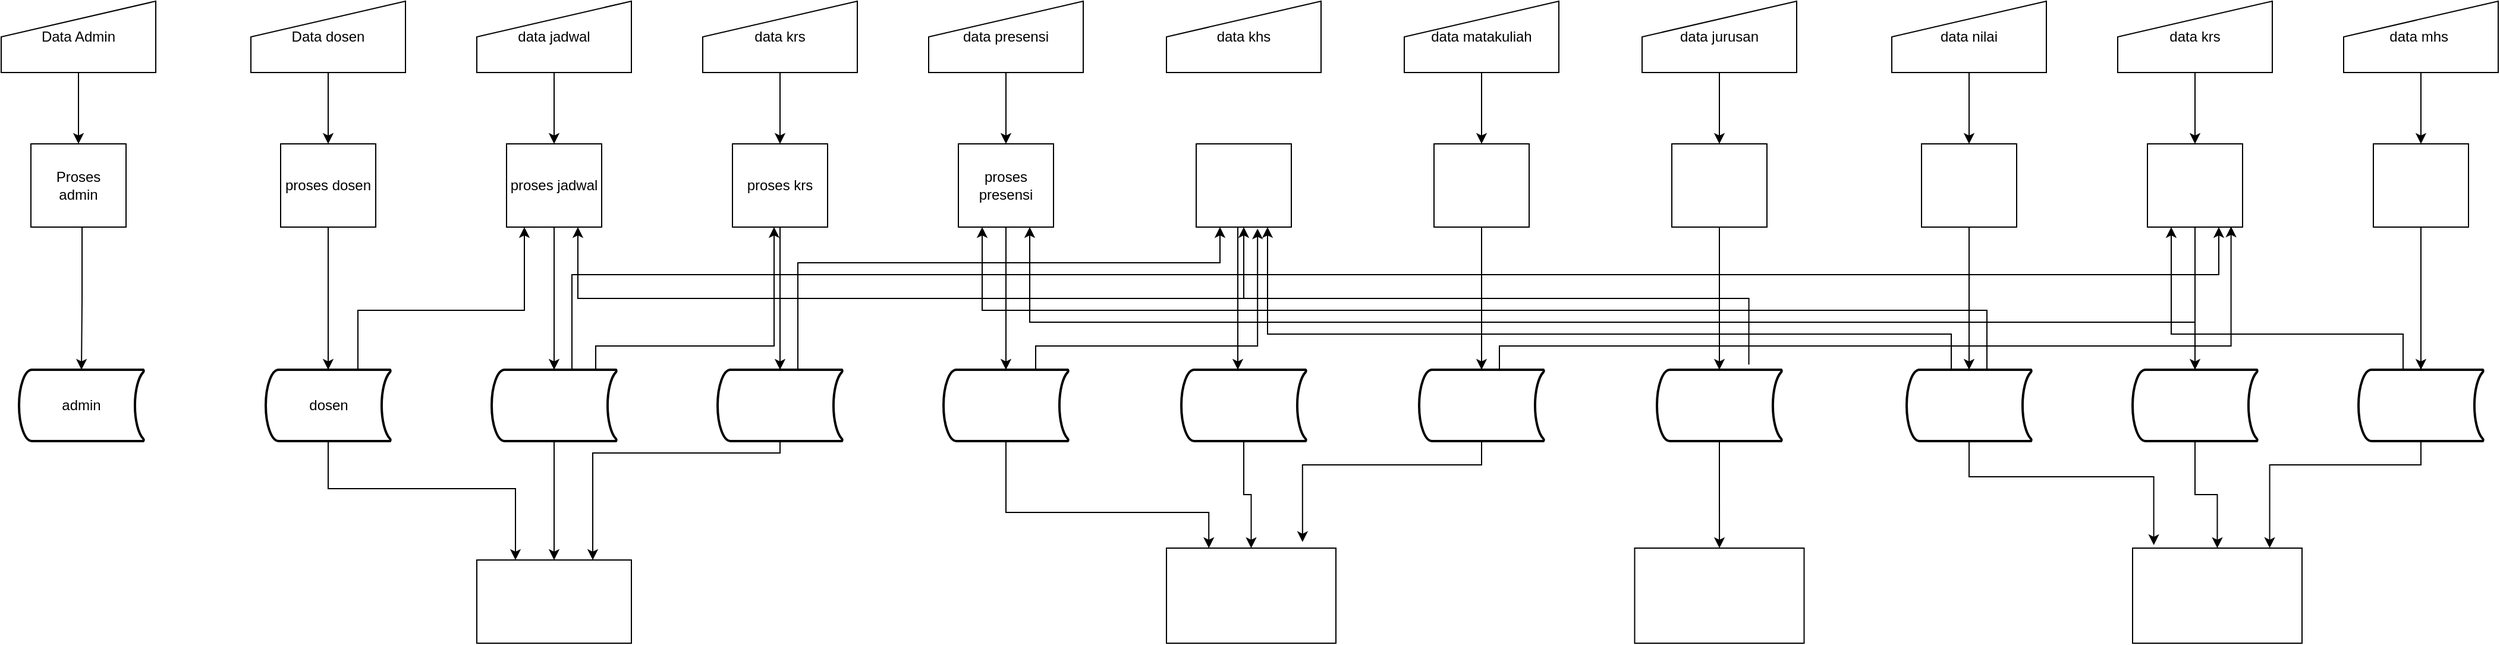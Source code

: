 <mxfile version="21.2.9" type="github" pages="2">
  <diagram id="z_FFTZjV6OdkJN_E0K4J" name="Page-2">
    <mxGraphModel dx="1065" dy="1168" grid="1" gridSize="10" guides="1" tooltips="1" connect="1" arrows="1" fold="1" page="1" pageScale="1" pageWidth="850" pageHeight="1100" math="0" shadow="0">
      <root>
        <mxCell id="0" />
        <mxCell id="1" parent="0" />
        <mxCell id="YKO31L50aErx6rVJHhrz-24" style="edgeStyle=orthogonalEdgeStyle;rounded=0;orthogonalLoop=1;jettySize=auto;html=1;entryX=0.5;entryY=0;entryDx=0;entryDy=0;" edge="1" parent="1" source="YKO31L50aErx6rVJHhrz-1" target="YKO31L50aErx6rVJHhrz-10">
          <mxGeometry relative="1" as="geometry" />
        </mxCell>
        <mxCell id="YKO31L50aErx6rVJHhrz-1" value="Data Admin" style="shape=manualInput;whiteSpace=wrap;html=1;" vertex="1" parent="1">
          <mxGeometry x="70" y="110" width="130" height="60" as="geometry" />
        </mxCell>
        <mxCell id="YKO31L50aErx6rVJHhrz-25" style="edgeStyle=orthogonalEdgeStyle;rounded=0;orthogonalLoop=1;jettySize=auto;html=1;" edge="1" parent="1" source="YKO31L50aErx6rVJHhrz-2" target="YKO31L50aErx6rVJHhrz-11">
          <mxGeometry relative="1" as="geometry" />
        </mxCell>
        <mxCell id="YKO31L50aErx6rVJHhrz-2" value="Data dosen" style="shape=manualInput;whiteSpace=wrap;html=1;" vertex="1" parent="1">
          <mxGeometry x="280" y="110" width="130" height="60" as="geometry" />
        </mxCell>
        <mxCell id="YKO31L50aErx6rVJHhrz-39" style="edgeStyle=orthogonalEdgeStyle;rounded=0;orthogonalLoop=1;jettySize=auto;html=1;entryX=0.5;entryY=0;entryDx=0;entryDy=0;" edge="1" parent="1" source="YKO31L50aErx6rVJHhrz-3" target="YKO31L50aErx6rVJHhrz-12">
          <mxGeometry relative="1" as="geometry" />
        </mxCell>
        <mxCell id="YKO31L50aErx6rVJHhrz-3" value="data jadwal" style="shape=manualInput;whiteSpace=wrap;html=1;" vertex="1" parent="1">
          <mxGeometry x="470" y="110" width="130" height="60" as="geometry" />
        </mxCell>
        <mxCell id="YKO31L50aErx6rVJHhrz-44" style="edgeStyle=orthogonalEdgeStyle;rounded=0;orthogonalLoop=1;jettySize=auto;html=1;entryX=0.5;entryY=0;entryDx=0;entryDy=0;" edge="1" parent="1" source="YKO31L50aErx6rVJHhrz-4" target="YKO31L50aErx6rVJHhrz-13">
          <mxGeometry relative="1" as="geometry" />
        </mxCell>
        <mxCell id="YKO31L50aErx6rVJHhrz-4" value="data krs" style="shape=manualInput;whiteSpace=wrap;html=1;" vertex="1" parent="1">
          <mxGeometry x="660" y="110" width="130" height="60" as="geometry" />
        </mxCell>
        <mxCell id="paC2ZWNHH-_En14PZSli-9" style="edgeStyle=orthogonalEdgeStyle;rounded=0;orthogonalLoop=1;jettySize=auto;html=1;entryX=0.5;entryY=0;entryDx=0;entryDy=0;" edge="1" parent="1" source="YKO31L50aErx6rVJHhrz-5" target="YKO31L50aErx6rVJHhrz-14">
          <mxGeometry relative="1" as="geometry" />
        </mxCell>
        <mxCell id="YKO31L50aErx6rVJHhrz-5" value="data presensi" style="shape=manualInput;whiteSpace=wrap;html=1;" vertex="1" parent="1">
          <mxGeometry x="850" y="110" width="130" height="60" as="geometry" />
        </mxCell>
        <mxCell id="YKO31L50aErx6rVJHhrz-6" value="data khs" style="shape=manualInput;whiteSpace=wrap;html=1;" vertex="1" parent="1">
          <mxGeometry x="1050" y="110" width="130" height="60" as="geometry" />
        </mxCell>
        <mxCell id="in3rAhRjPtGNcjfJRjm0-7" style="edgeStyle=orthogonalEdgeStyle;rounded=0;orthogonalLoop=1;jettySize=auto;html=1;entryX=0.5;entryY=0;entryDx=0;entryDy=0;" edge="1" parent="1" source="YKO31L50aErx6rVJHhrz-7" target="YKO31L50aErx6rVJHhrz-18">
          <mxGeometry relative="1" as="geometry" />
        </mxCell>
        <mxCell id="YKO31L50aErx6rVJHhrz-7" value="data matakuliah" style="shape=manualInput;whiteSpace=wrap;html=1;" vertex="1" parent="1">
          <mxGeometry x="1250" y="110" width="130" height="60" as="geometry" />
        </mxCell>
        <mxCell id="in3rAhRjPtGNcjfJRjm0-1" style="edgeStyle=orthogonalEdgeStyle;rounded=0;orthogonalLoop=1;jettySize=auto;html=1;" edge="1" parent="1" source="YKO31L50aErx6rVJHhrz-8" target="YKO31L50aErx6rVJHhrz-19">
          <mxGeometry relative="1" as="geometry" />
        </mxCell>
        <mxCell id="YKO31L50aErx6rVJHhrz-8" value="data jurusan" style="shape=manualInput;whiteSpace=wrap;html=1;" vertex="1" parent="1">
          <mxGeometry x="1450" y="110" width="130" height="60" as="geometry" />
        </mxCell>
        <mxCell id="in3rAhRjPtGNcjfJRjm0-4" style="edgeStyle=orthogonalEdgeStyle;rounded=0;orthogonalLoop=1;jettySize=auto;html=1;" edge="1" parent="1" source="YKO31L50aErx6rVJHhrz-9" target="YKO31L50aErx6rVJHhrz-20">
          <mxGeometry relative="1" as="geometry" />
        </mxCell>
        <mxCell id="YKO31L50aErx6rVJHhrz-9" value="data nilai" style="shape=manualInput;whiteSpace=wrap;html=1;" vertex="1" parent="1">
          <mxGeometry x="1660" y="110" width="130" height="60" as="geometry" />
        </mxCell>
        <mxCell id="YKO31L50aErx6rVJHhrz-23" style="edgeStyle=orthogonalEdgeStyle;rounded=0;orthogonalLoop=1;jettySize=auto;html=1;entryX=0.5;entryY=0;entryDx=0;entryDy=0;entryPerimeter=0;" edge="1" parent="1" source="YKO31L50aErx6rVJHhrz-10" target="YKO31L50aErx6rVJHhrz-22">
          <mxGeometry relative="1" as="geometry">
            <Array as="points">
              <mxPoint x="138" y="360" />
              <mxPoint x="138" y="360" />
            </Array>
          </mxGeometry>
        </mxCell>
        <mxCell id="YKO31L50aErx6rVJHhrz-10" value="Proses&lt;br&gt;admin" style="rounded=0;whiteSpace=wrap;html=1;" vertex="1" parent="1">
          <mxGeometry x="95" y="230" width="80" height="70" as="geometry" />
        </mxCell>
        <mxCell id="YKO31L50aErx6rVJHhrz-27" style="edgeStyle=orthogonalEdgeStyle;rounded=0;orthogonalLoop=1;jettySize=auto;html=1;entryX=0.5;entryY=0;entryDx=0;entryDy=0;entryPerimeter=0;" edge="1" parent="1" source="YKO31L50aErx6rVJHhrz-11" target="YKO31L50aErx6rVJHhrz-26">
          <mxGeometry relative="1" as="geometry" />
        </mxCell>
        <mxCell id="YKO31L50aErx6rVJHhrz-11" value="proses dosen" style="rounded=0;whiteSpace=wrap;html=1;" vertex="1" parent="1">
          <mxGeometry x="305" y="230" width="80" height="70" as="geometry" />
        </mxCell>
        <mxCell id="YKO31L50aErx6rVJHhrz-43" style="edgeStyle=orthogonalEdgeStyle;rounded=0;orthogonalLoop=1;jettySize=auto;html=1;entryX=0.5;entryY=0;entryDx=0;entryDy=0;entryPerimeter=0;" edge="1" parent="1" source="YKO31L50aErx6rVJHhrz-12" target="YKO31L50aErx6rVJHhrz-28">
          <mxGeometry relative="1" as="geometry" />
        </mxCell>
        <mxCell id="YKO31L50aErx6rVJHhrz-12" value="proses jadwal" style="rounded=0;whiteSpace=wrap;html=1;" vertex="1" parent="1">
          <mxGeometry x="495" y="230" width="80" height="70" as="geometry" />
        </mxCell>
        <mxCell id="YKO31L50aErx6rVJHhrz-45" style="edgeStyle=orthogonalEdgeStyle;rounded=0;orthogonalLoop=1;jettySize=auto;html=1;entryX=0.5;entryY=0;entryDx=0;entryDy=0;entryPerimeter=0;" edge="1" parent="1" source="YKO31L50aErx6rVJHhrz-13" target="YKO31L50aErx6rVJHhrz-29">
          <mxGeometry relative="1" as="geometry" />
        </mxCell>
        <mxCell id="YKO31L50aErx6rVJHhrz-13" value="proses krs" style="rounded=0;whiteSpace=wrap;html=1;" vertex="1" parent="1">
          <mxGeometry x="685" y="230" width="80" height="70" as="geometry" />
        </mxCell>
        <mxCell id="paC2ZWNHH-_En14PZSli-8" style="edgeStyle=orthogonalEdgeStyle;rounded=0;orthogonalLoop=1;jettySize=auto;html=1;entryX=0.5;entryY=0;entryDx=0;entryDy=0;entryPerimeter=0;" edge="1" parent="1" source="YKO31L50aErx6rVJHhrz-14" target="YKO31L50aErx6rVJHhrz-30">
          <mxGeometry relative="1" as="geometry" />
        </mxCell>
        <mxCell id="YKO31L50aErx6rVJHhrz-14" value="proses presensi" style="rounded=0;whiteSpace=wrap;html=1;" vertex="1" parent="1">
          <mxGeometry x="875" y="230" width="80" height="70" as="geometry" />
        </mxCell>
        <mxCell id="paC2ZWNHH-_En14PZSli-11" style="edgeStyle=orthogonalEdgeStyle;rounded=0;orthogonalLoop=1;jettySize=auto;html=1;" edge="1" parent="1" source="YKO31L50aErx6rVJHhrz-17" target="YKO31L50aErx6rVJHhrz-31">
          <mxGeometry relative="1" as="geometry">
            <Array as="points">
              <mxPoint x="1110" y="360" />
              <mxPoint x="1110" y="360" />
            </Array>
          </mxGeometry>
        </mxCell>
        <mxCell id="YKO31L50aErx6rVJHhrz-17" value="" style="rounded=0;whiteSpace=wrap;html=1;" vertex="1" parent="1">
          <mxGeometry x="1075" y="230" width="80" height="70" as="geometry" />
        </mxCell>
        <mxCell id="in3rAhRjPtGNcjfJRjm0-8" style="edgeStyle=orthogonalEdgeStyle;rounded=0;orthogonalLoop=1;jettySize=auto;html=1;" edge="1" parent="1" source="YKO31L50aErx6rVJHhrz-18" target="YKO31L50aErx6rVJHhrz-32">
          <mxGeometry relative="1" as="geometry" />
        </mxCell>
        <mxCell id="YKO31L50aErx6rVJHhrz-18" value="" style="rounded=0;whiteSpace=wrap;html=1;" vertex="1" parent="1">
          <mxGeometry x="1275" y="230" width="80" height="70" as="geometry" />
        </mxCell>
        <mxCell id="in3rAhRjPtGNcjfJRjm0-2" style="edgeStyle=orthogonalEdgeStyle;rounded=0;orthogonalLoop=1;jettySize=auto;html=1;" edge="1" parent="1" source="YKO31L50aErx6rVJHhrz-19" target="YKO31L50aErx6rVJHhrz-33">
          <mxGeometry relative="1" as="geometry" />
        </mxCell>
        <mxCell id="YKO31L50aErx6rVJHhrz-19" value="" style="rounded=0;whiteSpace=wrap;html=1;" vertex="1" parent="1">
          <mxGeometry x="1475" y="230" width="80" height="70" as="geometry" />
        </mxCell>
        <mxCell id="in3rAhRjPtGNcjfJRjm0-5" style="edgeStyle=orthogonalEdgeStyle;rounded=0;orthogonalLoop=1;jettySize=auto;html=1;" edge="1" parent="1" source="YKO31L50aErx6rVJHhrz-20" target="YKO31L50aErx6rVJHhrz-34">
          <mxGeometry relative="1" as="geometry" />
        </mxCell>
        <mxCell id="YKO31L50aErx6rVJHhrz-20" value="" style="rounded=0;whiteSpace=wrap;html=1;" vertex="1" parent="1">
          <mxGeometry x="1685" y="230" width="80" height="70" as="geometry" />
        </mxCell>
        <mxCell id="YKO31L50aErx6rVJHhrz-22" value="admin" style="strokeWidth=2;html=1;shape=mxgraph.flowchart.stored_data;whiteSpace=wrap;" vertex="1" parent="1">
          <mxGeometry x="85" y="420" width="105" height="60" as="geometry" />
        </mxCell>
        <mxCell id="YKO31L50aErx6rVJHhrz-38" style="edgeStyle=orthogonalEdgeStyle;rounded=0;orthogonalLoop=1;jettySize=auto;html=1;" edge="1" parent="1" source="YKO31L50aErx6rVJHhrz-26" target="YKO31L50aErx6rVJHhrz-12">
          <mxGeometry relative="1" as="geometry">
            <Array as="points">
              <mxPoint x="370" y="370" />
              <mxPoint x="510" y="370" />
            </Array>
          </mxGeometry>
        </mxCell>
        <mxCell id="in3rAhRjPtGNcjfJRjm0-16" style="edgeStyle=orthogonalEdgeStyle;rounded=0;orthogonalLoop=1;jettySize=auto;html=1;entryX=0.25;entryY=0;entryDx=0;entryDy=0;" edge="1" parent="1" source="YKO31L50aErx6rVJHhrz-26" target="in3rAhRjPtGNcjfJRjm0-11">
          <mxGeometry relative="1" as="geometry">
            <Array as="points">
              <mxPoint x="345" y="520" />
              <mxPoint x="503" y="520" />
            </Array>
          </mxGeometry>
        </mxCell>
        <mxCell id="YKO31L50aErx6rVJHhrz-26" value="dosen" style="strokeWidth=2;html=1;shape=mxgraph.flowchart.stored_data;whiteSpace=wrap;" vertex="1" parent="1">
          <mxGeometry x="292.5" y="420" width="105" height="60" as="geometry" />
        </mxCell>
        <mxCell id="YKO31L50aErx6rVJHhrz-42" style="edgeStyle=orthogonalEdgeStyle;rounded=0;orthogonalLoop=1;jettySize=auto;html=1;" edge="1" parent="1" source="YKO31L50aErx6rVJHhrz-28">
          <mxGeometry relative="1" as="geometry">
            <mxPoint x="720" y="300" as="targetPoint" />
            <Array as="points">
              <mxPoint x="570" y="400" />
              <mxPoint x="720" y="400" />
            </Array>
          </mxGeometry>
        </mxCell>
        <mxCell id="YKO31L50aErx6rVJHhrz-59" style="edgeStyle=orthogonalEdgeStyle;rounded=0;orthogonalLoop=1;jettySize=auto;html=1;entryX=0.75;entryY=1;entryDx=0;entryDy=0;" edge="1" parent="1" source="YKO31L50aErx6rVJHhrz-28" target="YKO31L50aErx6rVJHhrz-49">
          <mxGeometry relative="1" as="geometry">
            <Array as="points">
              <mxPoint x="550" y="340" />
              <mxPoint x="1935" y="340" />
            </Array>
          </mxGeometry>
        </mxCell>
        <mxCell id="in3rAhRjPtGNcjfJRjm0-17" style="edgeStyle=orthogonalEdgeStyle;rounded=0;orthogonalLoop=1;jettySize=auto;html=1;entryX=0.5;entryY=0;entryDx=0;entryDy=0;" edge="1" parent="1" source="YKO31L50aErx6rVJHhrz-28" target="in3rAhRjPtGNcjfJRjm0-11">
          <mxGeometry relative="1" as="geometry" />
        </mxCell>
        <mxCell id="YKO31L50aErx6rVJHhrz-28" value="" style="strokeWidth=2;html=1;shape=mxgraph.flowchart.stored_data;whiteSpace=wrap;" vertex="1" parent="1">
          <mxGeometry x="482.5" y="420" width="105" height="60" as="geometry" />
        </mxCell>
        <mxCell id="YKO31L50aErx6rVJHhrz-46" style="edgeStyle=orthogonalEdgeStyle;rounded=0;orthogonalLoop=1;jettySize=auto;html=1;entryX=0.25;entryY=1;entryDx=0;entryDy=0;" edge="1" parent="1" source="YKO31L50aErx6rVJHhrz-29" target="YKO31L50aErx6rVJHhrz-17">
          <mxGeometry relative="1" as="geometry">
            <Array as="points">
              <mxPoint x="740" y="330" />
              <mxPoint x="1095" y="330" />
            </Array>
          </mxGeometry>
        </mxCell>
        <mxCell id="in3rAhRjPtGNcjfJRjm0-18" style="edgeStyle=orthogonalEdgeStyle;rounded=0;orthogonalLoop=1;jettySize=auto;html=1;entryX=0.75;entryY=0;entryDx=0;entryDy=0;" edge="1" parent="1" source="YKO31L50aErx6rVJHhrz-29" target="in3rAhRjPtGNcjfJRjm0-11">
          <mxGeometry relative="1" as="geometry">
            <Array as="points">
              <mxPoint x="725" y="490" />
              <mxPoint x="568" y="490" />
            </Array>
          </mxGeometry>
        </mxCell>
        <mxCell id="YKO31L50aErx6rVJHhrz-29" value="" style="strokeWidth=2;html=1;shape=mxgraph.flowchart.stored_data;whiteSpace=wrap;" vertex="1" parent="1">
          <mxGeometry x="672.5" y="420" width="105" height="60" as="geometry" />
        </mxCell>
        <mxCell id="paC2ZWNHH-_En14PZSli-10" style="edgeStyle=orthogonalEdgeStyle;rounded=0;orthogonalLoop=1;jettySize=auto;html=1;entryX=0.645;entryY=1.017;entryDx=0;entryDy=0;entryPerimeter=0;" edge="1" parent="1" source="YKO31L50aErx6rVJHhrz-30" target="YKO31L50aErx6rVJHhrz-17">
          <mxGeometry relative="1" as="geometry">
            <Array as="points">
              <mxPoint x="940" y="400" />
              <mxPoint x="1127" y="400" />
            </Array>
          </mxGeometry>
        </mxCell>
        <mxCell id="in3rAhRjPtGNcjfJRjm0-21" style="edgeStyle=orthogonalEdgeStyle;rounded=0;orthogonalLoop=1;jettySize=auto;html=1;entryX=0.25;entryY=0;entryDx=0;entryDy=0;" edge="1" parent="1" source="YKO31L50aErx6rVJHhrz-30" target="in3rAhRjPtGNcjfJRjm0-19">
          <mxGeometry relative="1" as="geometry">
            <Array as="points">
              <mxPoint x="915" y="540" />
              <mxPoint x="1086" y="540" />
            </Array>
          </mxGeometry>
        </mxCell>
        <mxCell id="YKO31L50aErx6rVJHhrz-30" value="" style="strokeWidth=2;html=1;shape=mxgraph.flowchart.stored_data;whiteSpace=wrap;" vertex="1" parent="1">
          <mxGeometry x="862.5" y="420" width="105" height="60" as="geometry" />
        </mxCell>
        <mxCell id="in3rAhRjPtGNcjfJRjm0-22" style="edgeStyle=orthogonalEdgeStyle;rounded=0;orthogonalLoop=1;jettySize=auto;html=1;" edge="1" parent="1" source="YKO31L50aErx6rVJHhrz-31" target="in3rAhRjPtGNcjfJRjm0-19">
          <mxGeometry relative="1" as="geometry" />
        </mxCell>
        <mxCell id="YKO31L50aErx6rVJHhrz-31" value="" style="strokeWidth=2;html=1;shape=mxgraph.flowchart.stored_data;whiteSpace=wrap;" vertex="1" parent="1">
          <mxGeometry x="1062.5" y="420" width="105" height="60" as="geometry" />
        </mxCell>
        <mxCell id="in3rAhRjPtGNcjfJRjm0-9" style="edgeStyle=orthogonalEdgeStyle;rounded=0;orthogonalLoop=1;jettySize=auto;html=1;entryX=0.879;entryY=0.993;entryDx=0;entryDy=0;entryPerimeter=0;" edge="1" parent="1" source="YKO31L50aErx6rVJHhrz-32" target="YKO31L50aErx6rVJHhrz-49">
          <mxGeometry relative="1" as="geometry">
            <Array as="points">
              <mxPoint x="1330" y="400" />
              <mxPoint x="1945" y="400" />
            </Array>
          </mxGeometry>
        </mxCell>
        <mxCell id="in3rAhRjPtGNcjfJRjm0-23" style="edgeStyle=orthogonalEdgeStyle;rounded=0;orthogonalLoop=1;jettySize=auto;html=1;entryX=0.803;entryY=-0.064;entryDx=0;entryDy=0;entryPerimeter=0;" edge="1" parent="1" source="YKO31L50aErx6rVJHhrz-32" target="in3rAhRjPtGNcjfJRjm0-19">
          <mxGeometry relative="1" as="geometry">
            <Array as="points">
              <mxPoint x="1315" y="500" />
              <mxPoint x="1164" y="500" />
            </Array>
          </mxGeometry>
        </mxCell>
        <mxCell id="YKO31L50aErx6rVJHhrz-32" value="" style="strokeWidth=2;html=1;shape=mxgraph.flowchart.stored_data;whiteSpace=wrap;" vertex="1" parent="1">
          <mxGeometry x="1262.5" y="420" width="105" height="60" as="geometry" />
        </mxCell>
        <mxCell id="in3rAhRjPtGNcjfJRjm0-3" style="edgeStyle=orthogonalEdgeStyle;rounded=0;orthogonalLoop=1;jettySize=auto;html=1;entryX=0.75;entryY=1;entryDx=0;entryDy=0;" edge="1" parent="1" source="YKO31L50aErx6rVJHhrz-33" target="YKO31L50aErx6rVJHhrz-12">
          <mxGeometry relative="1" as="geometry">
            <Array as="points">
              <mxPoint x="1515" y="360" />
              <mxPoint x="555" y="360" />
            </Array>
          </mxGeometry>
        </mxCell>
        <mxCell id="in3rAhRjPtGNcjfJRjm0-31" style="edgeStyle=orthogonalEdgeStyle;rounded=0;orthogonalLoop=1;jettySize=auto;html=1;" edge="1" parent="1" source="YKO31L50aErx6rVJHhrz-33" target="in3rAhRjPtGNcjfJRjm0-30">
          <mxGeometry relative="1" as="geometry" />
        </mxCell>
        <mxCell id="YKO31L50aErx6rVJHhrz-33" value="" style="strokeWidth=2;html=1;shape=mxgraph.flowchart.stored_data;whiteSpace=wrap;" vertex="1" parent="1">
          <mxGeometry x="1462.5" y="420" width="105" height="60" as="geometry" />
        </mxCell>
        <mxCell id="in3rAhRjPtGNcjfJRjm0-6" style="edgeStyle=orthogonalEdgeStyle;rounded=0;orthogonalLoop=1;jettySize=auto;html=1;entryX=0.75;entryY=1;entryDx=0;entryDy=0;" edge="1" parent="1" source="YKO31L50aErx6rVJHhrz-34" target="YKO31L50aErx6rVJHhrz-17">
          <mxGeometry relative="1" as="geometry">
            <Array as="points">
              <mxPoint x="1710" y="390" />
              <mxPoint x="1135" y="390" />
            </Array>
          </mxGeometry>
        </mxCell>
        <mxCell id="in3rAhRjPtGNcjfJRjm0-27" style="edgeStyle=orthogonalEdgeStyle;rounded=0;orthogonalLoop=1;jettySize=auto;html=1;entryX=0.125;entryY=-0.032;entryDx=0;entryDy=0;entryPerimeter=0;" edge="1" parent="1" source="YKO31L50aErx6rVJHhrz-34" target="in3rAhRjPtGNcjfJRjm0-24">
          <mxGeometry relative="1" as="geometry">
            <Array as="points">
              <mxPoint x="1725" y="510" />
              <mxPoint x="1880" y="510" />
            </Array>
          </mxGeometry>
        </mxCell>
        <mxCell id="OMc9C0ZfIJ8VV3oP5o0l-1" style="edgeStyle=orthogonalEdgeStyle;rounded=0;orthogonalLoop=1;jettySize=auto;html=1;entryX=0.25;entryY=1;entryDx=0;entryDy=0;" edge="1" parent="1" source="YKO31L50aErx6rVJHhrz-34" target="YKO31L50aErx6rVJHhrz-14">
          <mxGeometry relative="1" as="geometry">
            <Array as="points">
              <mxPoint x="1740" y="370" />
              <mxPoint x="895" y="370" />
            </Array>
          </mxGeometry>
        </mxCell>
        <mxCell id="YKO31L50aErx6rVJHhrz-34" value="" style="strokeWidth=2;html=1;shape=mxgraph.flowchart.stored_data;whiteSpace=wrap;" vertex="1" parent="1">
          <mxGeometry x="1672.5" y="420" width="105" height="60" as="geometry" />
        </mxCell>
        <mxCell id="YKO31L50aErx6rVJHhrz-57" style="edgeStyle=orthogonalEdgeStyle;rounded=0;orthogonalLoop=1;jettySize=auto;html=1;" edge="1" parent="1" source="YKO31L50aErx6rVJHhrz-48" target="YKO31L50aErx6rVJHhrz-49">
          <mxGeometry relative="1" as="geometry" />
        </mxCell>
        <mxCell id="YKO31L50aErx6rVJHhrz-48" value="data krs" style="shape=manualInput;whiteSpace=wrap;html=1;" vertex="1" parent="1">
          <mxGeometry x="1850" y="110" width="130" height="60" as="geometry" />
        </mxCell>
        <mxCell id="YKO31L50aErx6rVJHhrz-58" style="edgeStyle=orthogonalEdgeStyle;rounded=0;orthogonalLoop=1;jettySize=auto;html=1;entryX=0.5;entryY=0;entryDx=0;entryDy=0;entryPerimeter=0;" edge="1" parent="1" source="YKO31L50aErx6rVJHhrz-49" target="YKO31L50aErx6rVJHhrz-50">
          <mxGeometry relative="1" as="geometry" />
        </mxCell>
        <mxCell id="YKO31L50aErx6rVJHhrz-49" value="" style="rounded=0;whiteSpace=wrap;html=1;" vertex="1" parent="1">
          <mxGeometry x="1875" y="230" width="80" height="70" as="geometry" />
        </mxCell>
        <mxCell id="paC2ZWNHH-_En14PZSli-1" style="edgeStyle=orthogonalEdgeStyle;rounded=0;orthogonalLoop=1;jettySize=auto;html=1;entryX=0.5;entryY=1;entryDx=0;entryDy=0;exitX=0.736;exitY=-0.073;exitDx=0;exitDy=0;exitPerimeter=0;" edge="1" parent="1" source="YKO31L50aErx6rVJHhrz-33" target="YKO31L50aErx6rVJHhrz-17">
          <mxGeometry relative="1" as="geometry">
            <Array as="points">
              <mxPoint x="1540" y="360" />
              <mxPoint x="1115" y="360" />
            </Array>
          </mxGeometry>
        </mxCell>
        <mxCell id="paC2ZWNHH-_En14PZSli-7" style="edgeStyle=orthogonalEdgeStyle;rounded=0;orthogonalLoop=1;jettySize=auto;html=1;entryX=0.75;entryY=1;entryDx=0;entryDy=0;" edge="1" parent="1" source="YKO31L50aErx6rVJHhrz-50" target="YKO31L50aErx6rVJHhrz-14">
          <mxGeometry relative="1" as="geometry">
            <Array as="points">
              <mxPoint x="1915" y="380" />
              <mxPoint x="935" y="380" />
            </Array>
          </mxGeometry>
        </mxCell>
        <mxCell id="in3rAhRjPtGNcjfJRjm0-28" style="edgeStyle=orthogonalEdgeStyle;rounded=0;orthogonalLoop=1;jettySize=auto;html=1;" edge="1" parent="1" source="YKO31L50aErx6rVJHhrz-50" target="in3rAhRjPtGNcjfJRjm0-24">
          <mxGeometry relative="1" as="geometry" />
        </mxCell>
        <mxCell id="YKO31L50aErx6rVJHhrz-50" value="" style="strokeWidth=2;html=1;shape=mxgraph.flowchart.stored_data;whiteSpace=wrap;" vertex="1" parent="1">
          <mxGeometry x="1862.5" y="420" width="105" height="60" as="geometry" />
        </mxCell>
        <mxCell id="paC2ZWNHH-_En14PZSli-3" style="edgeStyle=orthogonalEdgeStyle;rounded=0;orthogonalLoop=1;jettySize=auto;html=1;" edge="1" parent="1" source="YKO31L50aErx6rVJHhrz-52" target="YKO31L50aErx6rVJHhrz-53">
          <mxGeometry relative="1" as="geometry" />
        </mxCell>
        <mxCell id="YKO31L50aErx6rVJHhrz-52" value="data mhs&amp;nbsp;" style="shape=manualInput;whiteSpace=wrap;html=1;" vertex="1" parent="1">
          <mxGeometry x="2040" y="110" width="130" height="60" as="geometry" />
        </mxCell>
        <mxCell id="paC2ZWNHH-_En14PZSli-4" style="edgeStyle=orthogonalEdgeStyle;rounded=0;orthogonalLoop=1;jettySize=auto;html=1;entryX=0.5;entryY=0;entryDx=0;entryDy=0;entryPerimeter=0;" edge="1" parent="1" source="YKO31L50aErx6rVJHhrz-53" target="YKO31L50aErx6rVJHhrz-54">
          <mxGeometry relative="1" as="geometry" />
        </mxCell>
        <mxCell id="YKO31L50aErx6rVJHhrz-53" value="" style="rounded=0;whiteSpace=wrap;html=1;" vertex="1" parent="1">
          <mxGeometry x="2065" y="230" width="80" height="70" as="geometry" />
        </mxCell>
        <mxCell id="paC2ZWNHH-_En14PZSli-5" style="edgeStyle=orthogonalEdgeStyle;rounded=0;orthogonalLoop=1;jettySize=auto;html=1;entryX=0.25;entryY=1;entryDx=0;entryDy=0;" edge="1" parent="1" source="YKO31L50aErx6rVJHhrz-54" target="YKO31L50aErx6rVJHhrz-49">
          <mxGeometry relative="1" as="geometry">
            <Array as="points">
              <mxPoint x="2090" y="390" />
              <mxPoint x="1895" y="390" />
            </Array>
          </mxGeometry>
        </mxCell>
        <mxCell id="in3rAhRjPtGNcjfJRjm0-29" style="edgeStyle=orthogonalEdgeStyle;rounded=0;orthogonalLoop=1;jettySize=auto;html=1;entryX=0.809;entryY=-0.001;entryDx=0;entryDy=0;entryPerimeter=0;" edge="1" parent="1" source="YKO31L50aErx6rVJHhrz-54" target="in3rAhRjPtGNcjfJRjm0-24">
          <mxGeometry relative="1" as="geometry">
            <Array as="points">
              <mxPoint x="2105" y="500" />
              <mxPoint x="1978" y="500" />
            </Array>
          </mxGeometry>
        </mxCell>
        <mxCell id="YKO31L50aErx6rVJHhrz-54" value="" style="strokeWidth=2;html=1;shape=mxgraph.flowchart.stored_data;whiteSpace=wrap;" vertex="1" parent="1">
          <mxGeometry x="2052.5" y="420" width="105" height="60" as="geometry" />
        </mxCell>
        <mxCell id="in3rAhRjPtGNcjfJRjm0-11" value="" style="rounded=0;whiteSpace=wrap;html=1;" vertex="1" parent="1">
          <mxGeometry x="470" y="580" width="130" height="70" as="geometry" />
        </mxCell>
        <mxCell id="in3rAhRjPtGNcjfJRjm0-19" value="" style="rounded=0;whiteSpace=wrap;html=1;" vertex="1" parent="1">
          <mxGeometry x="1050" y="570" width="142.5" height="80" as="geometry" />
        </mxCell>
        <mxCell id="in3rAhRjPtGNcjfJRjm0-24" value="" style="rounded=0;whiteSpace=wrap;html=1;" vertex="1" parent="1">
          <mxGeometry x="1862.5" y="570" width="142.5" height="80" as="geometry" />
        </mxCell>
        <mxCell id="in3rAhRjPtGNcjfJRjm0-30" value="" style="rounded=0;whiteSpace=wrap;html=1;" vertex="1" parent="1">
          <mxGeometry x="1443.75" y="570" width="142.5" height="80" as="geometry" />
        </mxCell>
      </root>
    </mxGraphModel>
  </diagram>
  <diagram name="Page-1" id="tKhml-ubn733s78gBuDX">
    <mxGraphModel dx="2228" dy="676" grid="1" gridSize="10" guides="1" tooltips="1" connect="1" arrows="1" fold="1" page="1" pageScale="1" pageWidth="850" pageHeight="1100" math="0" shadow="0">
      <root>
        <mxCell id="0" />
        <mxCell id="1" parent="0" />
        <mxCell id="wR-n9TLMuy0SV4OY1z0G-2" style="edgeStyle=orthogonalEdgeStyle;rounded=0;orthogonalLoop=1;jettySize=auto;html=1;" edge="1" parent="1" source="wR-n9TLMuy0SV4OY1z0G-1">
          <mxGeometry relative="1" as="geometry">
            <mxPoint x="290.69" y="155" as="targetPoint" />
          </mxGeometry>
        </mxCell>
        <mxCell id="wR-n9TLMuy0SV4OY1z0G-73" style="edgeStyle=orthogonalEdgeStyle;rounded=0;orthogonalLoop=1;jettySize=auto;html=1;entryX=0;entryY=0.5;entryDx=0;entryDy=0;" edge="1" parent="1" source="wR-n9TLMuy0SV4OY1z0G-1" target="wR-n9TLMuy0SV4OY1z0G-4">
          <mxGeometry relative="1" as="geometry">
            <Array as="points">
              <mxPoint x="200" y="180" />
              <mxPoint x="200" y="260" />
            </Array>
          </mxGeometry>
        </mxCell>
        <mxCell id="wR-n9TLMuy0SV4OY1z0G-74" style="edgeStyle=orthogonalEdgeStyle;rounded=0;orthogonalLoop=1;jettySize=auto;html=1;entryX=-0.006;entryY=0.558;entryDx=0;entryDy=0;entryPerimeter=0;" edge="1" parent="1" source="wR-n9TLMuy0SV4OY1z0G-1" target="wR-n9TLMuy0SV4OY1z0G-5">
          <mxGeometry relative="1" as="geometry">
            <Array as="points">
              <mxPoint x="90" y="385" />
              <mxPoint x="190" y="385" />
            </Array>
          </mxGeometry>
        </mxCell>
        <mxCell id="wR-n9TLMuy0SV4OY1z0G-75" style="edgeStyle=orthogonalEdgeStyle;rounded=0;orthogonalLoop=1;jettySize=auto;html=1;entryX=0;entryY=0.5;entryDx=0;entryDy=0;" edge="1" parent="1" source="wR-n9TLMuy0SV4OY1z0G-1" target="wR-n9TLMuy0SV4OY1z0G-6">
          <mxGeometry relative="1" as="geometry">
            <Array as="points">
              <mxPoint x="80" y="480" />
            </Array>
          </mxGeometry>
        </mxCell>
        <mxCell id="wR-n9TLMuy0SV4OY1z0G-77" style="edgeStyle=orthogonalEdgeStyle;rounded=0;orthogonalLoop=1;jettySize=auto;html=1;entryX=0;entryY=0.5;entryDx=0;entryDy=0;" edge="1" parent="1" source="wR-n9TLMuy0SV4OY1z0G-1" target="wR-n9TLMuy0SV4OY1z0G-17">
          <mxGeometry relative="1" as="geometry">
            <Array as="points">
              <mxPoint x="70" y="670" />
            </Array>
          </mxGeometry>
        </mxCell>
        <mxCell id="wR-n9TLMuy0SV4OY1z0G-118" style="edgeStyle=orthogonalEdgeStyle;rounded=0;orthogonalLoop=1;jettySize=auto;html=1;entryX=0;entryY=0.5;entryDx=0;entryDy=0;" edge="1" parent="1" source="wR-n9TLMuy0SV4OY1z0G-1" target="wR-n9TLMuy0SV4OY1z0G-34">
          <mxGeometry relative="1" as="geometry">
            <Array as="points">
              <mxPoint x="60" y="850" />
            </Array>
          </mxGeometry>
        </mxCell>
        <mxCell id="wR-n9TLMuy0SV4OY1z0G-119" style="edgeStyle=orthogonalEdgeStyle;rounded=0;orthogonalLoop=1;jettySize=auto;html=1;entryX=0;entryY=0.5;entryDx=0;entryDy=0;" edge="1" parent="1" source="wR-n9TLMuy0SV4OY1z0G-1" target="wR-n9TLMuy0SV4OY1z0G-67">
          <mxGeometry relative="1" as="geometry">
            <Array as="points">
              <mxPoint x="50" y="1030" />
            </Array>
          </mxGeometry>
        </mxCell>
        <mxCell id="wR-n9TLMuy0SV4OY1z0G-120" style="edgeStyle=orthogonalEdgeStyle;rounded=0;orthogonalLoop=1;jettySize=auto;html=1;entryX=0;entryY=0.5;entryDx=0;entryDy=0;" edge="1" parent="1" source="wR-n9TLMuy0SV4OY1z0G-1" target="wR-n9TLMuy0SV4OY1z0G-71">
          <mxGeometry relative="1" as="geometry">
            <Array as="points">
              <mxPoint x="20" y="155" />
              <mxPoint x="20" y="1210" />
            </Array>
          </mxGeometry>
        </mxCell>
        <mxCell id="wR-n9TLMuy0SV4OY1z0G-1" value="DAAK" style="rounded=0;whiteSpace=wrap;html=1;" vertex="1" parent="1">
          <mxGeometry x="40" y="130" width="70" height="50" as="geometry" />
        </mxCell>
        <mxCell id="wR-n9TLMuy0SV4OY1z0G-9" style="edgeStyle=orthogonalEdgeStyle;rounded=0;orthogonalLoop=1;jettySize=auto;html=1;entryX=0.167;entryY=0.5;entryDx=0;entryDy=0;entryPerimeter=0;" edge="1" parent="1" source="wR-n9TLMuy0SV4OY1z0G-3" target="wR-n9TLMuy0SV4OY1z0G-8">
          <mxGeometry relative="1" as="geometry" />
        </mxCell>
        <mxCell id="wR-n9TLMuy0SV4OY1z0G-3" value="Mengelolah data Mahasiswa" style="ellipse;whiteSpace=wrap;html=1;" vertex="1" parent="1">
          <mxGeometry x="290" y="115" width="120" height="80" as="geometry" />
        </mxCell>
        <mxCell id="wR-n9TLMuy0SV4OY1z0G-11" style="edgeStyle=orthogonalEdgeStyle;rounded=0;orthogonalLoop=1;jettySize=auto;html=1;" edge="1" parent="1" source="wR-n9TLMuy0SV4OY1z0G-4" target="wR-n9TLMuy0SV4OY1z0G-10">
          <mxGeometry relative="1" as="geometry" />
        </mxCell>
        <mxCell id="wR-n9TLMuy0SV4OY1z0G-4" value="mengelolah data dosen" style="ellipse;whiteSpace=wrap;html=1;" vertex="1" parent="1">
          <mxGeometry x="290" y="220" width="120" height="80" as="geometry" />
        </mxCell>
        <mxCell id="wR-n9TLMuy0SV4OY1z0G-14" style="edgeStyle=orthogonalEdgeStyle;rounded=0;orthogonalLoop=1;jettySize=auto;html=1;" edge="1" parent="1" source="wR-n9TLMuy0SV4OY1z0G-5" target="wR-n9TLMuy0SV4OY1z0G-13">
          <mxGeometry relative="1" as="geometry" />
        </mxCell>
        <mxCell id="wR-n9TLMuy0SV4OY1z0G-5" value="mengelolah data jurusan" style="ellipse;whiteSpace=wrap;html=1;" vertex="1" parent="1">
          <mxGeometry x="290" y="340" width="120" height="80" as="geometry" />
        </mxCell>
        <mxCell id="wR-n9TLMuy0SV4OY1z0G-16" style="edgeStyle=orthogonalEdgeStyle;rounded=0;orthogonalLoop=1;jettySize=auto;html=1;" edge="1" parent="1" source="wR-n9TLMuy0SV4OY1z0G-6" target="wR-n9TLMuy0SV4OY1z0G-15">
          <mxGeometry relative="1" as="geometry" />
        </mxCell>
        <mxCell id="wR-n9TLMuy0SV4OY1z0G-6" value="mengeolah data matakuliah" style="ellipse;whiteSpace=wrap;html=1;" vertex="1" parent="1">
          <mxGeometry x="290" y="440" width="120" height="80" as="geometry" />
        </mxCell>
        <mxCell id="wR-n9TLMuy0SV4OY1z0G-37" style="edgeStyle=orthogonalEdgeStyle;rounded=0;orthogonalLoop=1;jettySize=auto;html=1;entryX=0.964;entryY=0.291;entryDx=0;entryDy=0;entryPerimeter=0;" edge="1" parent="1" source="wR-n9TLMuy0SV4OY1z0G-8" target="wR-n9TLMuy0SV4OY1z0G-34">
          <mxGeometry relative="1" as="geometry">
            <Array as="points">
              <mxPoint x="760" y="155" />
              <mxPoint x="760" y="833" />
            </Array>
          </mxGeometry>
        </mxCell>
        <mxCell id="wR-n9TLMuy0SV4OY1z0G-8" value="" style="strokeWidth=2;html=1;shape=mxgraph.flowchart.database;whiteSpace=wrap;" vertex="1" parent="1">
          <mxGeometry x="600" y="125" width="60" height="60" as="geometry" />
        </mxCell>
        <mxCell id="wR-n9TLMuy0SV4OY1z0G-23" style="edgeStyle=orthogonalEdgeStyle;rounded=0;orthogonalLoop=1;jettySize=auto;html=1;entryX=0.5;entryY=0;entryDx=0;entryDy=0;" edge="1" parent="1" source="wR-n9TLMuy0SV4OY1z0G-10" target="wR-n9TLMuy0SV4OY1z0G-17">
          <mxGeometry relative="1" as="geometry">
            <Array as="points">
              <mxPoint x="740" y="260" />
              <mxPoint x="740" y="610" />
              <mxPoint x="350" y="610" />
            </Array>
          </mxGeometry>
        </mxCell>
        <mxCell id="wR-n9TLMuy0SV4OY1z0G-10" value="" style="strokeWidth=2;html=1;shape=mxgraph.flowchart.database;whiteSpace=wrap;" vertex="1" parent="1">
          <mxGeometry x="600" y="230" width="60" height="60" as="geometry" />
        </mxCell>
        <mxCell id="wR-n9TLMuy0SV4OY1z0G-27" style="edgeStyle=orthogonalEdgeStyle;rounded=0;orthogonalLoop=1;jettySize=auto;html=1;entryX=0.343;entryY=0.007;entryDx=0;entryDy=0;entryPerimeter=0;" edge="1" parent="1" source="wR-n9TLMuy0SV4OY1z0G-13" target="wR-n9TLMuy0SV4OY1z0G-17">
          <mxGeometry relative="1" as="geometry">
            <Array as="points">
              <mxPoint x="700" y="380" />
              <mxPoint x="700" y="580" />
              <mxPoint x="331" y="580" />
            </Array>
          </mxGeometry>
        </mxCell>
        <mxCell id="wR-n9TLMuy0SV4OY1z0G-13" value="" style="strokeWidth=2;html=1;shape=mxgraph.flowchart.database;whiteSpace=wrap;" vertex="1" parent="1">
          <mxGeometry x="600" y="350" width="60" height="60" as="geometry" />
        </mxCell>
        <mxCell id="wR-n9TLMuy0SV4OY1z0G-30" style="edgeStyle=orthogonalEdgeStyle;rounded=0;orthogonalLoop=1;jettySize=auto;html=1;entryX=0;entryY=0;entryDx=0;entryDy=0;" edge="1" parent="1" source="wR-n9TLMuy0SV4OY1z0G-15" target="wR-n9TLMuy0SV4OY1z0G-17">
          <mxGeometry relative="1" as="geometry">
            <Array as="points">
              <mxPoint x="630" y="540" />
              <mxPoint x="308" y="540" />
            </Array>
          </mxGeometry>
        </mxCell>
        <mxCell id="wR-n9TLMuy0SV4OY1z0G-15" value="" style="strokeWidth=2;html=1;shape=mxgraph.flowchart.database;whiteSpace=wrap;" vertex="1" parent="1">
          <mxGeometry x="600" y="450" width="60" height="60" as="geometry" />
        </mxCell>
        <mxCell id="wR-n9TLMuy0SV4OY1z0G-33" style="edgeStyle=orthogonalEdgeStyle;rounded=0;orthogonalLoop=1;jettySize=auto;html=1;" edge="1" parent="1" source="wR-n9TLMuy0SV4OY1z0G-17" target="wR-n9TLMuy0SV4OY1z0G-31">
          <mxGeometry relative="1" as="geometry" />
        </mxCell>
        <mxCell id="wR-n9TLMuy0SV4OY1z0G-17" value="mengelolah data jadwal" style="ellipse;whiteSpace=wrap;html=1;" vertex="1" parent="1">
          <mxGeometry x="290" y="630" width="120" height="80" as="geometry" />
        </mxCell>
        <mxCell id="wR-n9TLMuy0SV4OY1z0G-35" style="edgeStyle=orthogonalEdgeStyle;rounded=0;orthogonalLoop=1;jettySize=auto;html=1;entryX=0.5;entryY=0;entryDx=0;entryDy=0;" edge="1" parent="1" source="wR-n9TLMuy0SV4OY1z0G-31" target="wR-n9TLMuy0SV4OY1z0G-34">
          <mxGeometry relative="1" as="geometry">
            <Array as="points">
              <mxPoint x="630" y="790" />
              <mxPoint x="350" y="790" />
            </Array>
          </mxGeometry>
        </mxCell>
        <mxCell id="wR-n9TLMuy0SV4OY1z0G-31" value="" style="strokeWidth=2;html=1;shape=mxgraph.flowchart.database;whiteSpace=wrap;" vertex="1" parent="1">
          <mxGeometry x="600" y="640" width="60" height="60" as="geometry" />
        </mxCell>
        <mxCell id="wR-n9TLMuy0SV4OY1z0G-66" style="edgeStyle=orthogonalEdgeStyle;rounded=0;orthogonalLoop=1;jettySize=auto;html=1;entryX=0.5;entryY=0;entryDx=0;entryDy=0;entryPerimeter=0;" edge="1" parent="1" source="wR-n9TLMuy0SV4OY1z0G-34" target="wR-n9TLMuy0SV4OY1z0G-64">
          <mxGeometry relative="1" as="geometry">
            <Array as="points">
              <mxPoint x="680" y="860" />
            </Array>
          </mxGeometry>
        </mxCell>
        <mxCell id="wR-n9TLMuy0SV4OY1z0G-34" value="mengelolah data KRS" style="ellipse;whiteSpace=wrap;html=1;" vertex="1" parent="1">
          <mxGeometry x="290" y="810" width="120" height="80" as="geometry" />
        </mxCell>
        <mxCell id="wR-n9TLMuy0SV4OY1z0G-39" style="edgeStyle=orthogonalEdgeStyle;rounded=0;orthogonalLoop=1;jettySize=auto;html=1;entryX=1;entryY=0.5;entryDx=0;entryDy=0;" edge="1" parent="1" source="wR-n9TLMuy0SV4OY1z0G-38" target="wR-n9TLMuy0SV4OY1z0G-34">
          <mxGeometry relative="1" as="geometry">
            <Array as="points">
              <mxPoint x="800" y="405" />
              <mxPoint x="800" y="850" />
            </Array>
          </mxGeometry>
        </mxCell>
        <mxCell id="wR-n9TLMuy0SV4OY1z0G-38" value="" style="rounded=0;whiteSpace=wrap;html=1;" vertex="1" parent="1">
          <mxGeometry x="940" y="380" width="90" height="50" as="geometry" />
        </mxCell>
        <mxCell id="wR-n9TLMuy0SV4OY1z0G-41" style="edgeStyle=orthogonalEdgeStyle;rounded=0;orthogonalLoop=1;jettySize=auto;html=1;entryX=0.5;entryY=1;entryDx=0;entryDy=0;" edge="1" parent="1" source="wR-n9TLMuy0SV4OY1z0G-40" target="wR-n9TLMuy0SV4OY1z0G-38">
          <mxGeometry relative="1" as="geometry" />
        </mxCell>
        <mxCell id="wR-n9TLMuy0SV4OY1z0G-40" value="" style="ellipse;whiteSpace=wrap;html=1;" vertex="1" parent="1">
          <mxGeometry x="925" y="540" width="120" height="80" as="geometry" />
        </mxCell>
        <mxCell id="wR-n9TLMuy0SV4OY1z0G-44" style="edgeStyle=orthogonalEdgeStyle;rounded=0;orthogonalLoop=1;jettySize=auto;html=1;" edge="1" parent="1" source="wR-n9TLMuy0SV4OY1z0G-42" target="wR-n9TLMuy0SV4OY1z0G-40">
          <mxGeometry relative="1" as="geometry">
            <mxPoint x="1100" y="560" as="targetPoint" />
            <Array as="points">
              <mxPoint x="1080" y="690" />
              <mxPoint x="1080" y="560" />
            </Array>
          </mxGeometry>
        </mxCell>
        <mxCell id="wR-n9TLMuy0SV4OY1z0G-42" value="" style="strokeWidth=2;html=1;shape=mxgraph.flowchart.database;whiteSpace=wrap;" vertex="1" parent="1">
          <mxGeometry x="970" y="660" width="60" height="60" as="geometry" />
        </mxCell>
        <mxCell id="wR-n9TLMuy0SV4OY1z0G-58" style="edgeStyle=orthogonalEdgeStyle;rounded=0;orthogonalLoop=1;jettySize=auto;html=1;entryX=0;entryY=0.5;entryDx=0;entryDy=0;exitX=0.569;exitY=1.008;exitDx=0;exitDy=0;exitPerimeter=0;" edge="1" parent="1" source="wR-n9TLMuy0SV4OY1z0G-46" target="wR-n9TLMuy0SV4OY1z0G-57">
          <mxGeometry relative="1" as="geometry">
            <Array as="points">
              <mxPoint x="1120" y="871" />
              <mxPoint x="1120" y="935" />
            </Array>
          </mxGeometry>
        </mxCell>
        <mxCell id="wR-n9TLMuy0SV4OY1z0G-46" value="" style="ellipse;whiteSpace=wrap;html=1;" vertex="1" parent="1">
          <mxGeometry x="935" y="790" width="120" height="80" as="geometry" />
        </mxCell>
        <mxCell id="wR-n9TLMuy0SV4OY1z0G-48" style="edgeStyle=orthogonalEdgeStyle;rounded=0;orthogonalLoop=1;jettySize=auto;html=1;entryX=0.003;entryY=0.37;entryDx=0;entryDy=0;entryPerimeter=0;" edge="1" parent="1" source="wR-n9TLMuy0SV4OY1z0G-46" target="wR-n9TLMuy0SV4OY1z0G-42">
          <mxGeometry relative="1" as="geometry">
            <mxPoint x="880" y="690" as="targetPoint" />
            <mxPoint x="935" y="830" as="sourcePoint" />
            <Array as="points">
              <mxPoint x="910" y="820" />
              <mxPoint x="910" y="682" />
            </Array>
          </mxGeometry>
        </mxCell>
        <mxCell id="wR-n9TLMuy0SV4OY1z0G-52" style="edgeStyle=orthogonalEdgeStyle;rounded=0;orthogonalLoop=1;jettySize=auto;html=1;entryX=0.975;entryY=0.325;entryDx=0;entryDy=0;entryPerimeter=0;" edge="1" parent="1" source="wR-n9TLMuy0SV4OY1z0G-49" target="wR-n9TLMuy0SV4OY1z0G-46">
          <mxGeometry relative="1" as="geometry">
            <Array as="points">
              <mxPoint x="1100" y="670" />
              <mxPoint x="1100" y="816" />
            </Array>
          </mxGeometry>
        </mxCell>
        <mxCell id="wR-n9TLMuy0SV4OY1z0G-49" value="" style="strokeWidth=2;html=1;shape=mxgraph.flowchart.database;whiteSpace=wrap;" vertex="1" parent="1">
          <mxGeometry x="1140" y="640" width="60" height="60" as="geometry" />
        </mxCell>
        <mxCell id="wR-n9TLMuy0SV4OY1z0G-53" style="edgeStyle=orthogonalEdgeStyle;rounded=0;orthogonalLoop=1;jettySize=auto;html=1;entryX=1.005;entryY=0.54;entryDx=0;entryDy=0;entryPerimeter=0;" edge="1" parent="1" source="wR-n9TLMuy0SV4OY1z0G-50" target="wR-n9TLMuy0SV4OY1z0G-46">
          <mxGeometry relative="1" as="geometry">
            <mxPoint x="1120" y="840" as="targetPoint" />
            <Array as="points">
              <mxPoint x="1120" y="740" />
              <mxPoint x="1120" y="833" />
            </Array>
          </mxGeometry>
        </mxCell>
        <mxCell id="wR-n9TLMuy0SV4OY1z0G-50" value="" style="strokeWidth=2;html=1;shape=mxgraph.flowchart.database;whiteSpace=wrap;" vertex="1" parent="1">
          <mxGeometry x="1200" y="710" width="60" height="60" as="geometry" />
        </mxCell>
        <mxCell id="wR-n9TLMuy0SV4OY1z0G-56" style="edgeStyle=orthogonalEdgeStyle;rounded=0;orthogonalLoop=1;jettySize=auto;html=1;" edge="1" parent="1" source="wR-n9TLMuy0SV4OY1z0G-51" target="wR-n9TLMuy0SV4OY1z0G-46">
          <mxGeometry relative="1" as="geometry">
            <Array as="points">
              <mxPoint x="1128" y="840" />
              <mxPoint x="1128" y="853" />
            </Array>
          </mxGeometry>
        </mxCell>
        <mxCell id="wR-n9TLMuy0SV4OY1z0G-51" value="" style="strokeWidth=2;html=1;shape=mxgraph.flowchart.database;whiteSpace=wrap;" vertex="1" parent="1">
          <mxGeometry x="1200" y="800" width="60" height="60" as="geometry" />
        </mxCell>
        <mxCell id="wR-n9TLMuy0SV4OY1z0G-103" style="edgeStyle=orthogonalEdgeStyle;rounded=0;orthogonalLoop=1;jettySize=auto;html=1;entryX=1;entryY=0.5;entryDx=0;entryDy=0;" edge="1" parent="1" source="wR-n9TLMuy0SV4OY1z0G-57" target="wR-n9TLMuy0SV4OY1z0G-102">
          <mxGeometry relative="1" as="geometry">
            <Array as="points">
              <mxPoint x="1230" y="1060" />
            </Array>
          </mxGeometry>
        </mxCell>
        <mxCell id="wR-n9TLMuy0SV4OY1z0G-57" value="" style="rounded=0;whiteSpace=wrap;html=1;" vertex="1" parent="1">
          <mxGeometry x="1185" y="910" width="90" height="50" as="geometry" />
        </mxCell>
        <mxCell id="wR-n9TLMuy0SV4OY1z0G-68" style="edgeStyle=orthogonalEdgeStyle;rounded=0;orthogonalLoop=1;jettySize=auto;html=1;" edge="1" parent="1" source="wR-n9TLMuy0SV4OY1z0G-64" target="wR-n9TLMuy0SV4OY1z0G-67">
          <mxGeometry relative="1" as="geometry">
            <Array as="points">
              <mxPoint x="680" y="970" />
              <mxPoint x="350" y="970" />
            </Array>
          </mxGeometry>
        </mxCell>
        <mxCell id="wR-n9TLMuy0SV4OY1z0G-101" style="edgeStyle=orthogonalEdgeStyle;rounded=0;orthogonalLoop=1;jettySize=auto;html=1;entryX=1;entryY=0.5;entryDx=0;entryDy=0;" edge="1" parent="1" source="wR-n9TLMuy0SV4OY1z0G-64" target="wR-n9TLMuy0SV4OY1z0G-71">
          <mxGeometry relative="1" as="geometry">
            <Array as="points">
              <mxPoint x="760" y="930" />
              <mxPoint x="760" y="1210" />
            </Array>
          </mxGeometry>
        </mxCell>
        <mxCell id="wR-n9TLMuy0SV4OY1z0G-104" style="edgeStyle=orthogonalEdgeStyle;rounded=0;orthogonalLoop=1;jettySize=auto;html=1;entryX=0.61;entryY=-0.007;entryDx=0;entryDy=0;entryPerimeter=0;" edge="1" parent="1" source="wR-n9TLMuy0SV4OY1z0G-64" target="wR-n9TLMuy0SV4OY1z0G-102">
          <mxGeometry relative="1" as="geometry">
            <Array as="points">
              <mxPoint x="1008" y="920" />
            </Array>
          </mxGeometry>
        </mxCell>
        <mxCell id="wR-n9TLMuy0SV4OY1z0G-121" style="edgeStyle=orthogonalEdgeStyle;rounded=0;orthogonalLoop=1;jettySize=auto;html=1;entryX=0.002;entryY=0.57;entryDx=0;entryDy=0;entryPerimeter=0;" edge="1" parent="1" source="wR-n9TLMuy0SV4OY1z0G-64" target="wR-n9TLMuy0SV4OY1z0G-46">
          <mxGeometry relative="1" as="geometry">
            <Array as="points">
              <mxPoint x="823" y="910" />
              <mxPoint x="823" y="836" />
            </Array>
          </mxGeometry>
        </mxCell>
        <mxCell id="wR-n9TLMuy0SV4OY1z0G-64" value="" style="strokeWidth=2;html=1;shape=mxgraph.flowchart.database;whiteSpace=wrap;" vertex="1" parent="1">
          <mxGeometry x="650" y="900" width="60" height="60" as="geometry" />
        </mxCell>
        <mxCell id="wR-n9TLMuy0SV4OY1z0G-70" style="edgeStyle=orthogonalEdgeStyle;rounded=0;orthogonalLoop=1;jettySize=auto;html=1;" edge="1" parent="1" source="wR-n9TLMuy0SV4OY1z0G-67" target="wR-n9TLMuy0SV4OY1z0G-69">
          <mxGeometry relative="1" as="geometry" />
        </mxCell>
        <mxCell id="wR-n9TLMuy0SV4OY1z0G-67" value="mengelolah data presensi" style="ellipse;whiteSpace=wrap;html=1;" vertex="1" parent="1">
          <mxGeometry x="290" y="990" width="120" height="80" as="geometry" />
        </mxCell>
        <mxCell id="wR-n9TLMuy0SV4OY1z0G-72" style="edgeStyle=orthogonalEdgeStyle;rounded=0;orthogonalLoop=1;jettySize=auto;html=1;" edge="1" parent="1" source="wR-n9TLMuy0SV4OY1z0G-69" target="wR-n9TLMuy0SV4OY1z0G-71">
          <mxGeometry relative="1" as="geometry">
            <Array as="points">
              <mxPoint x="680" y="1130" />
              <mxPoint x="350" y="1130" />
            </Array>
          </mxGeometry>
        </mxCell>
        <mxCell id="wR-n9TLMuy0SV4OY1z0G-69" value="" style="strokeWidth=2;html=1;shape=mxgraph.flowchart.database;whiteSpace=wrap;" vertex="1" parent="1">
          <mxGeometry x="650" y="1000" width="60" height="60" as="geometry" />
        </mxCell>
        <mxCell id="wR-n9TLMuy0SV4OY1z0G-81" value="" style="edgeStyle=orthogonalEdgeStyle;rounded=0;orthogonalLoop=1;jettySize=auto;html=1;" edge="1" parent="1" source="wR-n9TLMuy0SV4OY1z0G-71" target="wR-n9TLMuy0SV4OY1z0G-78">
          <mxGeometry relative="1" as="geometry" />
        </mxCell>
        <mxCell id="wR-n9TLMuy0SV4OY1z0G-71" value="mengelolah data KHS" style="ellipse;whiteSpace=wrap;html=1;" vertex="1" parent="1">
          <mxGeometry x="290" y="1170" width="120" height="80" as="geometry" />
        </mxCell>
        <mxCell id="wR-n9TLMuy0SV4OY1z0G-83" style="edgeStyle=orthogonalEdgeStyle;rounded=0;orthogonalLoop=1;jettySize=auto;html=1;" edge="1" parent="1" source="wR-n9TLMuy0SV4OY1z0G-78" target="wR-n9TLMuy0SV4OY1z0G-82">
          <mxGeometry relative="1" as="geometry">
            <Array as="points">
              <mxPoint x="410" y="1330" />
            </Array>
          </mxGeometry>
        </mxCell>
        <mxCell id="wR-n9TLMuy0SV4OY1z0G-78" value="tabel khs" style="strokeWidth=2;html=1;shape=mxgraph.flowchart.database;whiteSpace=wrap;" vertex="1" parent="1">
          <mxGeometry x="320" y="1300" width="60" height="60" as="geometry" />
        </mxCell>
        <mxCell id="wR-n9TLMuy0SV4OY1z0G-116" style="edgeStyle=orthogonalEdgeStyle;rounded=0;orthogonalLoop=1;jettySize=auto;html=1;entryX=0.75;entryY=1;entryDx=0;entryDy=0;" edge="1" parent="1" source="wR-n9TLMuy0SV4OY1z0G-82" target="wR-n9TLMuy0SV4OY1z0G-57">
          <mxGeometry relative="1" as="geometry">
            <Array as="points">
              <mxPoint x="1253" y="1490" />
            </Array>
          </mxGeometry>
        </mxCell>
        <mxCell id="wR-n9TLMuy0SV4OY1z0G-117" style="edgeStyle=orthogonalEdgeStyle;rounded=0;orthogonalLoop=1;jettySize=auto;html=1;entryX=1;entryY=0.25;entryDx=0;entryDy=0;" edge="1" parent="1" source="wR-n9TLMuy0SV4OY1z0G-82" target="wR-n9TLMuy0SV4OY1z0G-38">
          <mxGeometry relative="1" as="geometry">
            <Array as="points">
              <mxPoint x="1300" y="1510" />
              <mxPoint x="1300" y="392" />
            </Array>
          </mxGeometry>
        </mxCell>
        <mxCell id="msFb8L_IAYxuIuygZLw--1" style="edgeStyle=orthogonalEdgeStyle;rounded=0;orthogonalLoop=1;jettySize=auto;html=1;entryX=0.5;entryY=0;entryDx=0;entryDy=0;" edge="1" parent="1" source="wR-n9TLMuy0SV4OY1z0G-82" target="wR-n9TLMuy0SV4OY1z0G-1">
          <mxGeometry relative="1" as="geometry">
            <mxPoint x="-30" y="40.0" as="targetPoint" />
            <Array as="points">
              <mxPoint x="380" y="1860" />
              <mxPoint x="-20" y="1860" />
              <mxPoint x="-20" y="110" />
              <mxPoint x="75" y="110" />
            </Array>
          </mxGeometry>
        </mxCell>
        <mxCell id="wR-n9TLMuy0SV4OY1z0G-82" value="membuat laporan" style="ellipse;whiteSpace=wrap;html=1;" vertex="1" parent="1">
          <mxGeometry x="305" y="1440" width="120" height="80" as="geometry" />
        </mxCell>
        <mxCell id="wR-n9TLMuy0SV4OY1z0G-85" style="edgeStyle=orthogonalEdgeStyle;rounded=0;orthogonalLoop=1;jettySize=auto;html=1;" edge="1" parent="1" source="wR-n9TLMuy0SV4OY1z0G-84" target="wR-n9TLMuy0SV4OY1z0G-82">
          <mxGeometry relative="1" as="geometry" />
        </mxCell>
        <mxCell id="wR-n9TLMuy0SV4OY1z0G-84" value="tabel nilai" style="strokeWidth=2;html=1;shape=mxgraph.flowchart.database;whiteSpace=wrap;" vertex="1" parent="1">
          <mxGeometry x="580" y="1380" width="60" height="60" as="geometry" />
        </mxCell>
        <mxCell id="wR-n9TLMuy0SV4OY1z0G-93" style="edgeStyle=orthogonalEdgeStyle;rounded=0;orthogonalLoop=1;jettySize=auto;html=1;entryX=0.461;entryY=-0.055;entryDx=0;entryDy=0;entryPerimeter=0;" edge="1" parent="1" source="wR-n9TLMuy0SV4OY1z0G-86" target="wR-n9TLMuy0SV4OY1z0G-82">
          <mxGeometry relative="1" as="geometry" />
        </mxCell>
        <mxCell id="wR-n9TLMuy0SV4OY1z0G-86" value="tabel mahasiswa" style="strokeWidth=2;html=1;shape=mxgraph.flowchart.database;whiteSpace=wrap;" vertex="1" parent="1">
          <mxGeometry x="170" y="1350" width="60" height="70" as="geometry" />
        </mxCell>
        <mxCell id="wR-n9TLMuy0SV4OY1z0G-94" style="edgeStyle=orthogonalEdgeStyle;rounded=0;orthogonalLoop=1;jettySize=auto;html=1;entryX=0.227;entryY=0.103;entryDx=0;entryDy=0;entryPerimeter=0;" edge="1" parent="1" source="wR-n9TLMuy0SV4OY1z0G-87" target="wR-n9TLMuy0SV4OY1z0G-82">
          <mxGeometry relative="1" as="geometry" />
        </mxCell>
        <mxCell id="wR-n9TLMuy0SV4OY1z0G-87" value="tabel dosen" style="strokeWidth=2;html=1;shape=mxgraph.flowchart.database;whiteSpace=wrap;" vertex="1" parent="1">
          <mxGeometry x="90" y="1430" width="60" height="60" as="geometry" />
        </mxCell>
        <mxCell id="wR-n9TLMuy0SV4OY1z0G-95" style="edgeStyle=orthogonalEdgeStyle;rounded=0;orthogonalLoop=1;jettySize=auto;html=1;entryX=0.011;entryY=0.399;entryDx=0;entryDy=0;entryPerimeter=0;" edge="1" parent="1" source="wR-n9TLMuy0SV4OY1z0G-88" target="wR-n9TLMuy0SV4OY1z0G-82">
          <mxGeometry relative="1" as="geometry">
            <Array as="points">
              <mxPoint x="110" y="1500" />
              <mxPoint x="210" y="1500" />
              <mxPoint x="210" y="1472" />
            </Array>
          </mxGeometry>
        </mxCell>
        <mxCell id="wR-n9TLMuy0SV4OY1z0G-88" value="tabel jurusan" style="strokeWidth=2;html=1;shape=mxgraph.flowchart.database;whiteSpace=wrap;" vertex="1" parent="1">
          <mxGeometry x="80" y="1510" width="60" height="60" as="geometry" />
        </mxCell>
        <mxCell id="wR-n9TLMuy0SV4OY1z0G-96" style="edgeStyle=orthogonalEdgeStyle;rounded=0;orthogonalLoop=1;jettySize=auto;html=1;entryX=-0.002;entryY=0.575;entryDx=0;entryDy=0;entryPerimeter=0;exitX=0.928;exitY=0.117;exitDx=0;exitDy=0;exitPerimeter=0;" edge="1" parent="1" source="wR-n9TLMuy0SV4OY1z0G-89" target="wR-n9TLMuy0SV4OY1z0G-82">
          <mxGeometry relative="1" as="geometry">
            <Array as="points">
              <mxPoint x="146" y="1580" />
              <mxPoint x="227" y="1580" />
              <mxPoint x="227" y="1486" />
            </Array>
          </mxGeometry>
        </mxCell>
        <mxCell id="wR-n9TLMuy0SV4OY1z0G-89" value="tabel mata kuliah" style="strokeWidth=2;html=1;shape=mxgraph.flowchart.database;whiteSpace=wrap;" vertex="1" parent="1">
          <mxGeometry x="90" y="1580" width="60" height="60" as="geometry" />
        </mxCell>
        <mxCell id="wR-n9TLMuy0SV4OY1z0G-98" style="edgeStyle=orthogonalEdgeStyle;rounded=0;orthogonalLoop=1;jettySize=auto;html=1;entryX=0.006;entryY=0.676;entryDx=0;entryDy=0;entryPerimeter=0;" edge="1" parent="1" source="wR-n9TLMuy0SV4OY1z0G-90" target="wR-n9TLMuy0SV4OY1z0G-82">
          <mxGeometry relative="1" as="geometry">
            <Array as="points">
              <mxPoint x="260" y="1670" />
              <mxPoint x="260" y="1494" />
            </Array>
          </mxGeometry>
        </mxCell>
        <mxCell id="wR-n9TLMuy0SV4OY1z0G-90" value="tabel jadwal" style="strokeWidth=2;html=1;shape=mxgraph.flowchart.database;whiteSpace=wrap;" vertex="1" parent="1">
          <mxGeometry x="110" y="1660" width="60" height="60" as="geometry" />
        </mxCell>
        <mxCell id="wR-n9TLMuy0SV4OY1z0G-99" style="edgeStyle=orthogonalEdgeStyle;rounded=0;orthogonalLoop=1;jettySize=auto;html=1;entryX=0;entryY=1;entryDx=0;entryDy=0;" edge="1" parent="1" source="wR-n9TLMuy0SV4OY1z0G-91" target="wR-n9TLMuy0SV4OY1z0G-82">
          <mxGeometry relative="1" as="geometry" />
        </mxCell>
        <mxCell id="wR-n9TLMuy0SV4OY1z0G-91" value="tabel krs" style="strokeWidth=2;html=1;shape=mxgraph.flowchart.database;whiteSpace=wrap;" vertex="1" parent="1">
          <mxGeometry x="160" y="1730" width="60" height="60" as="geometry" />
        </mxCell>
        <mxCell id="wR-n9TLMuy0SV4OY1z0G-100" style="edgeStyle=orthogonalEdgeStyle;rounded=0;orthogonalLoop=1;jettySize=auto;html=1;entryX=0.425;entryY=1.023;entryDx=0;entryDy=0;entryPerimeter=0;" edge="1" parent="1" source="wR-n9TLMuy0SV4OY1z0G-92" target="wR-n9TLMuy0SV4OY1z0G-82">
          <mxGeometry relative="1" as="geometry">
            <Array as="points">
              <mxPoint x="350" y="1810" />
              <mxPoint x="350" y="1650" />
              <mxPoint x="356" y="1650" />
            </Array>
          </mxGeometry>
        </mxCell>
        <mxCell id="wR-n9TLMuy0SV4OY1z0G-92" value="tabel presensi" style="strokeWidth=2;html=1;shape=mxgraph.flowchart.database;whiteSpace=wrap;" vertex="1" parent="1">
          <mxGeometry x="245" y="1780" width="60" height="60" as="geometry" />
        </mxCell>
        <mxCell id="wR-n9TLMuy0SV4OY1z0G-106" style="edgeStyle=orthogonalEdgeStyle;rounded=0;orthogonalLoop=1;jettySize=auto;html=1;entryX=0.5;entryY=0;entryDx=0;entryDy=0;entryPerimeter=0;" edge="1" parent="1" source="wR-n9TLMuy0SV4OY1z0G-102" target="wR-n9TLMuy0SV4OY1z0G-105">
          <mxGeometry relative="1" as="geometry" />
        </mxCell>
        <mxCell id="wR-n9TLMuy0SV4OY1z0G-102" value="" style="ellipse;whiteSpace=wrap;html=1;" vertex="1" parent="1">
          <mxGeometry x="935" y="1020" width="120" height="80" as="geometry" />
        </mxCell>
        <mxCell id="wR-n9TLMuy0SV4OY1z0G-115" style="edgeStyle=orthogonalEdgeStyle;rounded=0;orthogonalLoop=1;jettySize=auto;html=1;entryX=1;entryY=1;entryDx=0;entryDy=0;" edge="1" parent="1" source="wR-n9TLMuy0SV4OY1z0G-105" target="wR-n9TLMuy0SV4OY1z0G-71">
          <mxGeometry relative="1" as="geometry">
            <Array as="points">
              <mxPoint x="995" y="1238" />
            </Array>
          </mxGeometry>
        </mxCell>
        <mxCell id="wR-n9TLMuy0SV4OY1z0G-105" value="" style="strokeWidth=2;html=1;shape=mxgraph.flowchart.database;whiteSpace=wrap;" vertex="1" parent="1">
          <mxGeometry x="965" y="1170" width="60" height="60" as="geometry" />
        </mxCell>
        <mxCell id="wR-n9TLMuy0SV4OY1z0G-112" style="edgeStyle=orthogonalEdgeStyle;rounded=0;orthogonalLoop=1;jettySize=auto;html=1;entryX=0;entryY=1;entryDx=0;entryDy=0;" edge="1" parent="1" source="wR-n9TLMuy0SV4OY1z0G-107" target="wR-n9TLMuy0SV4OY1z0G-102">
          <mxGeometry relative="1" as="geometry" />
        </mxCell>
        <mxCell id="wR-n9TLMuy0SV4OY1z0G-107" value="" style="strokeWidth=2;html=1;shape=mxgraph.flowchart.database;whiteSpace=wrap;" vertex="1" parent="1">
          <mxGeometry x="875" y="1140" width="60" height="60" as="geometry" />
        </mxCell>
        <mxCell id="wR-n9TLMuy0SV4OY1z0G-111" style="edgeStyle=orthogonalEdgeStyle;rounded=0;orthogonalLoop=1;jettySize=auto;html=1;entryX=0.017;entryY=0.347;entryDx=0;entryDy=0;entryPerimeter=0;" edge="1" parent="1" source="wR-n9TLMuy0SV4OY1z0G-108" target="wR-n9TLMuy0SV4OY1z0G-102">
          <mxGeometry relative="1" as="geometry" />
        </mxCell>
        <mxCell id="wR-n9TLMuy0SV4OY1z0G-108" value="" style="strokeWidth=2;html=1;shape=mxgraph.flowchart.database;whiteSpace=wrap;" vertex="1" parent="1">
          <mxGeometry x="830" y="1060" width="60" height="60" as="geometry" />
        </mxCell>
        <mxCell id="wR-n9TLMuy0SV4OY1z0G-110" style="edgeStyle=orthogonalEdgeStyle;rounded=0;orthogonalLoop=1;jettySize=auto;html=1;entryX=0.298;entryY=0.003;entryDx=0;entryDy=0;entryPerimeter=0;" edge="1" parent="1" source="wR-n9TLMuy0SV4OY1z0G-109" target="wR-n9TLMuy0SV4OY1z0G-102">
          <mxGeometry relative="1" as="geometry" />
        </mxCell>
        <mxCell id="wR-n9TLMuy0SV4OY1z0G-109" value="" style="strokeWidth=2;html=1;shape=mxgraph.flowchart.database;whiteSpace=wrap;" vertex="1" parent="1">
          <mxGeometry x="830" y="970" width="60" height="60" as="geometry" />
        </mxCell>
      </root>
    </mxGraphModel>
  </diagram>
</mxfile>
